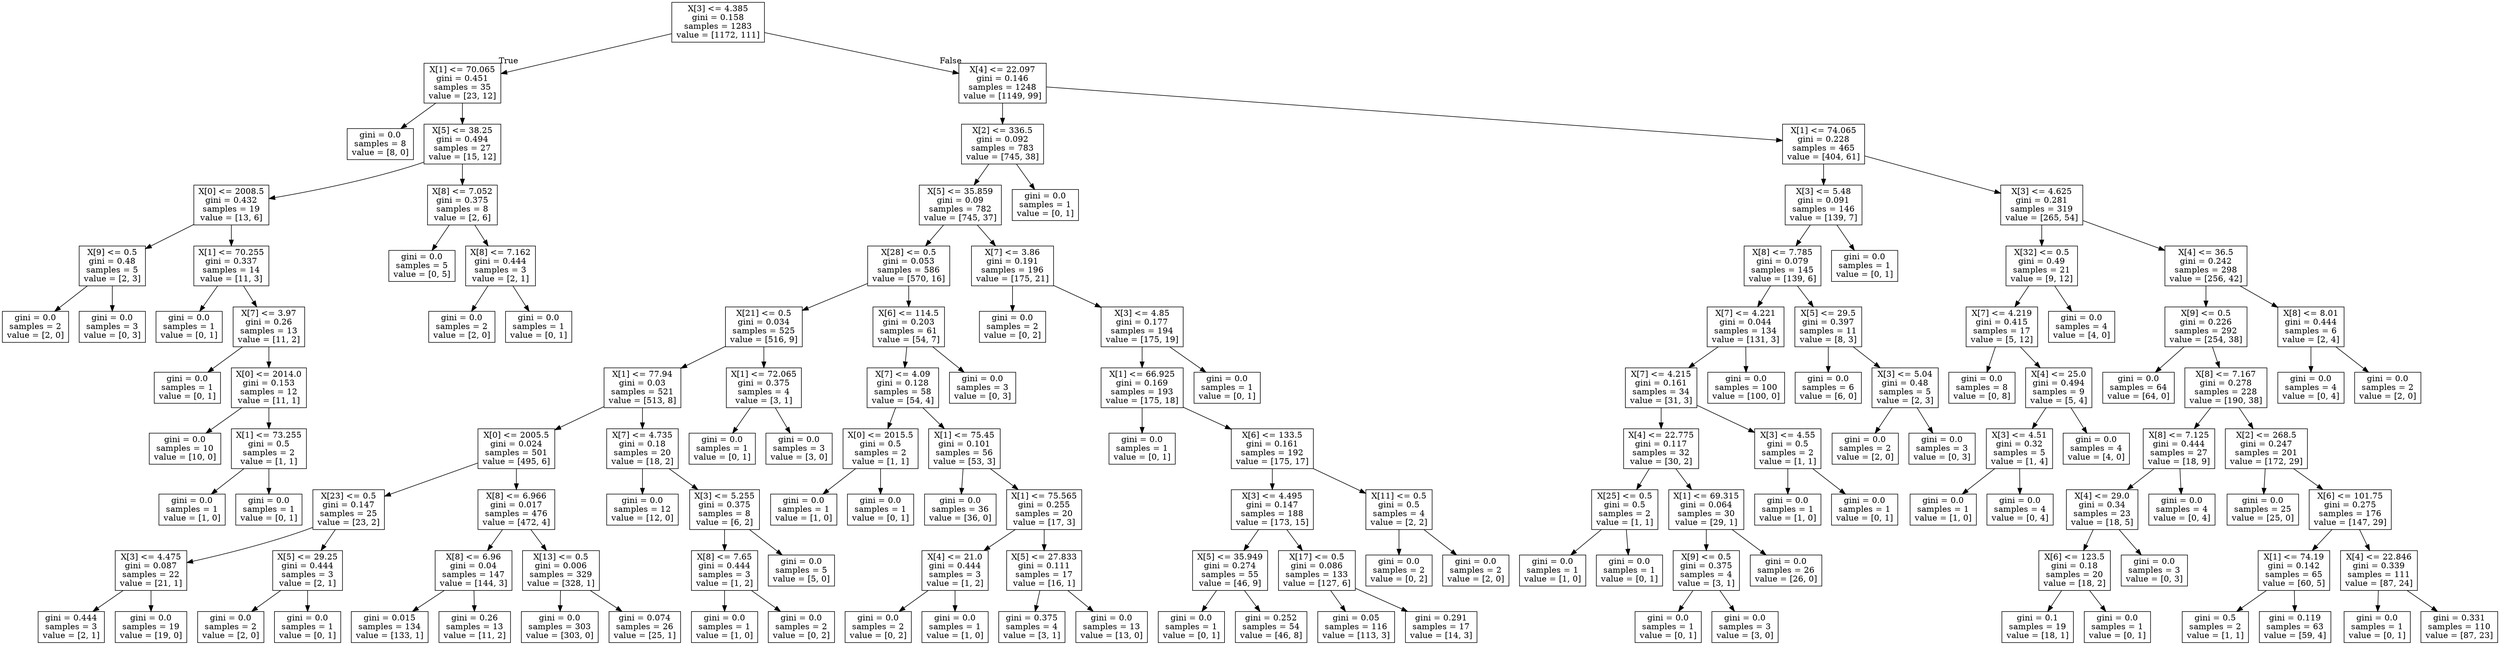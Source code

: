 digraph Tree {
node [shape=box] ;
0 [label="X[3] <= 4.385\ngini = 0.158\nsamples = 1283\nvalue = [1172, 111]"] ;
1 [label="X[1] <= 70.065\ngini = 0.451\nsamples = 35\nvalue = [23, 12]"] ;
0 -> 1 [labeldistance=2.5, labelangle=45, headlabel="True"] ;
2 [label="gini = 0.0\nsamples = 8\nvalue = [8, 0]"] ;
1 -> 2 ;
3 [label="X[5] <= 38.25\ngini = 0.494\nsamples = 27\nvalue = [15, 12]"] ;
1 -> 3 ;
4 [label="X[0] <= 2008.5\ngini = 0.432\nsamples = 19\nvalue = [13, 6]"] ;
3 -> 4 ;
5 [label="X[9] <= 0.5\ngini = 0.48\nsamples = 5\nvalue = [2, 3]"] ;
4 -> 5 ;
6 [label="gini = 0.0\nsamples = 2\nvalue = [2, 0]"] ;
5 -> 6 ;
7 [label="gini = 0.0\nsamples = 3\nvalue = [0, 3]"] ;
5 -> 7 ;
8 [label="X[1] <= 70.255\ngini = 0.337\nsamples = 14\nvalue = [11, 3]"] ;
4 -> 8 ;
9 [label="gini = 0.0\nsamples = 1\nvalue = [0, 1]"] ;
8 -> 9 ;
10 [label="X[7] <= 3.97\ngini = 0.26\nsamples = 13\nvalue = [11, 2]"] ;
8 -> 10 ;
11 [label="gini = 0.0\nsamples = 1\nvalue = [0, 1]"] ;
10 -> 11 ;
12 [label="X[0] <= 2014.0\ngini = 0.153\nsamples = 12\nvalue = [11, 1]"] ;
10 -> 12 ;
13 [label="gini = 0.0\nsamples = 10\nvalue = [10, 0]"] ;
12 -> 13 ;
14 [label="X[1] <= 73.255\ngini = 0.5\nsamples = 2\nvalue = [1, 1]"] ;
12 -> 14 ;
15 [label="gini = 0.0\nsamples = 1\nvalue = [1, 0]"] ;
14 -> 15 ;
16 [label="gini = 0.0\nsamples = 1\nvalue = [0, 1]"] ;
14 -> 16 ;
17 [label="X[8] <= 7.052\ngini = 0.375\nsamples = 8\nvalue = [2, 6]"] ;
3 -> 17 ;
18 [label="gini = 0.0\nsamples = 5\nvalue = [0, 5]"] ;
17 -> 18 ;
19 [label="X[8] <= 7.162\ngini = 0.444\nsamples = 3\nvalue = [2, 1]"] ;
17 -> 19 ;
20 [label="gini = 0.0\nsamples = 2\nvalue = [2, 0]"] ;
19 -> 20 ;
21 [label="gini = 0.0\nsamples = 1\nvalue = [0, 1]"] ;
19 -> 21 ;
22 [label="X[4] <= 22.097\ngini = 0.146\nsamples = 1248\nvalue = [1149, 99]"] ;
0 -> 22 [labeldistance=2.5, labelangle=-45, headlabel="False"] ;
23 [label="X[2] <= 336.5\ngini = 0.092\nsamples = 783\nvalue = [745, 38]"] ;
22 -> 23 ;
24 [label="X[5] <= 35.859\ngini = 0.09\nsamples = 782\nvalue = [745, 37]"] ;
23 -> 24 ;
25 [label="X[28] <= 0.5\ngini = 0.053\nsamples = 586\nvalue = [570, 16]"] ;
24 -> 25 ;
26 [label="X[21] <= 0.5\ngini = 0.034\nsamples = 525\nvalue = [516, 9]"] ;
25 -> 26 ;
27 [label="X[1] <= 77.94\ngini = 0.03\nsamples = 521\nvalue = [513, 8]"] ;
26 -> 27 ;
28 [label="X[0] <= 2005.5\ngini = 0.024\nsamples = 501\nvalue = [495, 6]"] ;
27 -> 28 ;
29 [label="X[23] <= 0.5\ngini = 0.147\nsamples = 25\nvalue = [23, 2]"] ;
28 -> 29 ;
30 [label="X[3] <= 4.475\ngini = 0.087\nsamples = 22\nvalue = [21, 1]"] ;
29 -> 30 ;
31 [label="gini = 0.444\nsamples = 3\nvalue = [2, 1]"] ;
30 -> 31 ;
32 [label="gini = 0.0\nsamples = 19\nvalue = [19, 0]"] ;
30 -> 32 ;
33 [label="X[5] <= 29.25\ngini = 0.444\nsamples = 3\nvalue = [2, 1]"] ;
29 -> 33 ;
34 [label="gini = 0.0\nsamples = 2\nvalue = [2, 0]"] ;
33 -> 34 ;
35 [label="gini = 0.0\nsamples = 1\nvalue = [0, 1]"] ;
33 -> 35 ;
36 [label="X[8] <= 6.966\ngini = 0.017\nsamples = 476\nvalue = [472, 4]"] ;
28 -> 36 ;
37 [label="X[8] <= 6.96\ngini = 0.04\nsamples = 147\nvalue = [144, 3]"] ;
36 -> 37 ;
38 [label="gini = 0.015\nsamples = 134\nvalue = [133, 1]"] ;
37 -> 38 ;
39 [label="gini = 0.26\nsamples = 13\nvalue = [11, 2]"] ;
37 -> 39 ;
40 [label="X[13] <= 0.5\ngini = 0.006\nsamples = 329\nvalue = [328, 1]"] ;
36 -> 40 ;
41 [label="gini = 0.0\nsamples = 303\nvalue = [303, 0]"] ;
40 -> 41 ;
42 [label="gini = 0.074\nsamples = 26\nvalue = [25, 1]"] ;
40 -> 42 ;
43 [label="X[7] <= 4.735\ngini = 0.18\nsamples = 20\nvalue = [18, 2]"] ;
27 -> 43 ;
44 [label="gini = 0.0\nsamples = 12\nvalue = [12, 0]"] ;
43 -> 44 ;
45 [label="X[3] <= 5.255\ngini = 0.375\nsamples = 8\nvalue = [6, 2]"] ;
43 -> 45 ;
46 [label="X[8] <= 7.65\ngini = 0.444\nsamples = 3\nvalue = [1, 2]"] ;
45 -> 46 ;
47 [label="gini = 0.0\nsamples = 1\nvalue = [1, 0]"] ;
46 -> 47 ;
48 [label="gini = 0.0\nsamples = 2\nvalue = [0, 2]"] ;
46 -> 48 ;
49 [label="gini = 0.0\nsamples = 5\nvalue = [5, 0]"] ;
45 -> 49 ;
50 [label="X[1] <= 72.065\ngini = 0.375\nsamples = 4\nvalue = [3, 1]"] ;
26 -> 50 ;
51 [label="gini = 0.0\nsamples = 1\nvalue = [0, 1]"] ;
50 -> 51 ;
52 [label="gini = 0.0\nsamples = 3\nvalue = [3, 0]"] ;
50 -> 52 ;
53 [label="X[6] <= 114.5\ngini = 0.203\nsamples = 61\nvalue = [54, 7]"] ;
25 -> 53 ;
54 [label="X[7] <= 4.09\ngini = 0.128\nsamples = 58\nvalue = [54, 4]"] ;
53 -> 54 ;
55 [label="X[0] <= 2015.5\ngini = 0.5\nsamples = 2\nvalue = [1, 1]"] ;
54 -> 55 ;
56 [label="gini = 0.0\nsamples = 1\nvalue = [1, 0]"] ;
55 -> 56 ;
57 [label="gini = 0.0\nsamples = 1\nvalue = [0, 1]"] ;
55 -> 57 ;
58 [label="X[1] <= 75.45\ngini = 0.101\nsamples = 56\nvalue = [53, 3]"] ;
54 -> 58 ;
59 [label="gini = 0.0\nsamples = 36\nvalue = [36, 0]"] ;
58 -> 59 ;
60 [label="X[1] <= 75.565\ngini = 0.255\nsamples = 20\nvalue = [17, 3]"] ;
58 -> 60 ;
61 [label="X[4] <= 21.0\ngini = 0.444\nsamples = 3\nvalue = [1, 2]"] ;
60 -> 61 ;
62 [label="gini = 0.0\nsamples = 2\nvalue = [0, 2]"] ;
61 -> 62 ;
63 [label="gini = 0.0\nsamples = 1\nvalue = [1, 0]"] ;
61 -> 63 ;
64 [label="X[5] <= 27.833\ngini = 0.111\nsamples = 17\nvalue = [16, 1]"] ;
60 -> 64 ;
65 [label="gini = 0.375\nsamples = 4\nvalue = [3, 1]"] ;
64 -> 65 ;
66 [label="gini = 0.0\nsamples = 13\nvalue = [13, 0]"] ;
64 -> 66 ;
67 [label="gini = 0.0\nsamples = 3\nvalue = [0, 3]"] ;
53 -> 67 ;
68 [label="X[7] <= 3.86\ngini = 0.191\nsamples = 196\nvalue = [175, 21]"] ;
24 -> 68 ;
69 [label="gini = 0.0\nsamples = 2\nvalue = [0, 2]"] ;
68 -> 69 ;
70 [label="X[3] <= 4.85\ngini = 0.177\nsamples = 194\nvalue = [175, 19]"] ;
68 -> 70 ;
71 [label="X[1] <= 66.925\ngini = 0.169\nsamples = 193\nvalue = [175, 18]"] ;
70 -> 71 ;
72 [label="gini = 0.0\nsamples = 1\nvalue = [0, 1]"] ;
71 -> 72 ;
73 [label="X[6] <= 133.5\ngini = 0.161\nsamples = 192\nvalue = [175, 17]"] ;
71 -> 73 ;
74 [label="X[3] <= 4.495\ngini = 0.147\nsamples = 188\nvalue = [173, 15]"] ;
73 -> 74 ;
75 [label="X[5] <= 35.949\ngini = 0.274\nsamples = 55\nvalue = [46, 9]"] ;
74 -> 75 ;
76 [label="gini = 0.0\nsamples = 1\nvalue = [0, 1]"] ;
75 -> 76 ;
77 [label="gini = 0.252\nsamples = 54\nvalue = [46, 8]"] ;
75 -> 77 ;
78 [label="X[17] <= 0.5\ngini = 0.086\nsamples = 133\nvalue = [127, 6]"] ;
74 -> 78 ;
79 [label="gini = 0.05\nsamples = 116\nvalue = [113, 3]"] ;
78 -> 79 ;
80 [label="gini = 0.291\nsamples = 17\nvalue = [14, 3]"] ;
78 -> 80 ;
81 [label="X[11] <= 0.5\ngini = 0.5\nsamples = 4\nvalue = [2, 2]"] ;
73 -> 81 ;
82 [label="gini = 0.0\nsamples = 2\nvalue = [0, 2]"] ;
81 -> 82 ;
83 [label="gini = 0.0\nsamples = 2\nvalue = [2, 0]"] ;
81 -> 83 ;
84 [label="gini = 0.0\nsamples = 1\nvalue = [0, 1]"] ;
70 -> 84 ;
85 [label="gini = 0.0\nsamples = 1\nvalue = [0, 1]"] ;
23 -> 85 ;
86 [label="X[1] <= 74.065\ngini = 0.228\nsamples = 465\nvalue = [404, 61]"] ;
22 -> 86 ;
87 [label="X[3] <= 5.48\ngini = 0.091\nsamples = 146\nvalue = [139, 7]"] ;
86 -> 87 ;
88 [label="X[8] <= 7.785\ngini = 0.079\nsamples = 145\nvalue = [139, 6]"] ;
87 -> 88 ;
89 [label="X[7] <= 4.221\ngini = 0.044\nsamples = 134\nvalue = [131, 3]"] ;
88 -> 89 ;
90 [label="X[7] <= 4.215\ngini = 0.161\nsamples = 34\nvalue = [31, 3]"] ;
89 -> 90 ;
91 [label="X[4] <= 22.775\ngini = 0.117\nsamples = 32\nvalue = [30, 2]"] ;
90 -> 91 ;
92 [label="X[25] <= 0.5\ngini = 0.5\nsamples = 2\nvalue = [1, 1]"] ;
91 -> 92 ;
93 [label="gini = 0.0\nsamples = 1\nvalue = [1, 0]"] ;
92 -> 93 ;
94 [label="gini = 0.0\nsamples = 1\nvalue = [0, 1]"] ;
92 -> 94 ;
95 [label="X[1] <= 69.315\ngini = 0.064\nsamples = 30\nvalue = [29, 1]"] ;
91 -> 95 ;
96 [label="X[9] <= 0.5\ngini = 0.375\nsamples = 4\nvalue = [3, 1]"] ;
95 -> 96 ;
97 [label="gini = 0.0\nsamples = 1\nvalue = [0, 1]"] ;
96 -> 97 ;
98 [label="gini = 0.0\nsamples = 3\nvalue = [3, 0]"] ;
96 -> 98 ;
99 [label="gini = 0.0\nsamples = 26\nvalue = [26, 0]"] ;
95 -> 99 ;
100 [label="X[3] <= 4.55\ngini = 0.5\nsamples = 2\nvalue = [1, 1]"] ;
90 -> 100 ;
101 [label="gini = 0.0\nsamples = 1\nvalue = [1, 0]"] ;
100 -> 101 ;
102 [label="gini = 0.0\nsamples = 1\nvalue = [0, 1]"] ;
100 -> 102 ;
103 [label="gini = 0.0\nsamples = 100\nvalue = [100, 0]"] ;
89 -> 103 ;
104 [label="X[5] <= 29.5\ngini = 0.397\nsamples = 11\nvalue = [8, 3]"] ;
88 -> 104 ;
105 [label="gini = 0.0\nsamples = 6\nvalue = [6, 0]"] ;
104 -> 105 ;
106 [label="X[3] <= 5.04\ngini = 0.48\nsamples = 5\nvalue = [2, 3]"] ;
104 -> 106 ;
107 [label="gini = 0.0\nsamples = 2\nvalue = [2, 0]"] ;
106 -> 107 ;
108 [label="gini = 0.0\nsamples = 3\nvalue = [0, 3]"] ;
106 -> 108 ;
109 [label="gini = 0.0\nsamples = 1\nvalue = [0, 1]"] ;
87 -> 109 ;
110 [label="X[3] <= 4.625\ngini = 0.281\nsamples = 319\nvalue = [265, 54]"] ;
86 -> 110 ;
111 [label="X[32] <= 0.5\ngini = 0.49\nsamples = 21\nvalue = [9, 12]"] ;
110 -> 111 ;
112 [label="X[7] <= 4.219\ngini = 0.415\nsamples = 17\nvalue = [5, 12]"] ;
111 -> 112 ;
113 [label="gini = 0.0\nsamples = 8\nvalue = [0, 8]"] ;
112 -> 113 ;
114 [label="X[4] <= 25.0\ngini = 0.494\nsamples = 9\nvalue = [5, 4]"] ;
112 -> 114 ;
115 [label="X[3] <= 4.51\ngini = 0.32\nsamples = 5\nvalue = [1, 4]"] ;
114 -> 115 ;
116 [label="gini = 0.0\nsamples = 1\nvalue = [1, 0]"] ;
115 -> 116 ;
117 [label="gini = 0.0\nsamples = 4\nvalue = [0, 4]"] ;
115 -> 117 ;
118 [label="gini = 0.0\nsamples = 4\nvalue = [4, 0]"] ;
114 -> 118 ;
119 [label="gini = 0.0\nsamples = 4\nvalue = [4, 0]"] ;
111 -> 119 ;
120 [label="X[4] <= 36.5\ngini = 0.242\nsamples = 298\nvalue = [256, 42]"] ;
110 -> 120 ;
121 [label="X[9] <= 0.5\ngini = 0.226\nsamples = 292\nvalue = [254, 38]"] ;
120 -> 121 ;
122 [label="gini = 0.0\nsamples = 64\nvalue = [64, 0]"] ;
121 -> 122 ;
123 [label="X[8] <= 7.167\ngini = 0.278\nsamples = 228\nvalue = [190, 38]"] ;
121 -> 123 ;
124 [label="X[8] <= 7.125\ngini = 0.444\nsamples = 27\nvalue = [18, 9]"] ;
123 -> 124 ;
125 [label="X[4] <= 29.0\ngini = 0.34\nsamples = 23\nvalue = [18, 5]"] ;
124 -> 125 ;
126 [label="X[6] <= 123.5\ngini = 0.18\nsamples = 20\nvalue = [18, 2]"] ;
125 -> 126 ;
127 [label="gini = 0.1\nsamples = 19\nvalue = [18, 1]"] ;
126 -> 127 ;
128 [label="gini = 0.0\nsamples = 1\nvalue = [0, 1]"] ;
126 -> 128 ;
129 [label="gini = 0.0\nsamples = 3\nvalue = [0, 3]"] ;
125 -> 129 ;
130 [label="gini = 0.0\nsamples = 4\nvalue = [0, 4]"] ;
124 -> 130 ;
131 [label="X[2] <= 268.5\ngini = 0.247\nsamples = 201\nvalue = [172, 29]"] ;
123 -> 131 ;
132 [label="gini = 0.0\nsamples = 25\nvalue = [25, 0]"] ;
131 -> 132 ;
133 [label="X[6] <= 101.75\ngini = 0.275\nsamples = 176\nvalue = [147, 29]"] ;
131 -> 133 ;
134 [label="X[1] <= 74.19\ngini = 0.142\nsamples = 65\nvalue = [60, 5]"] ;
133 -> 134 ;
135 [label="gini = 0.5\nsamples = 2\nvalue = [1, 1]"] ;
134 -> 135 ;
136 [label="gini = 0.119\nsamples = 63\nvalue = [59, 4]"] ;
134 -> 136 ;
137 [label="X[4] <= 22.846\ngini = 0.339\nsamples = 111\nvalue = [87, 24]"] ;
133 -> 137 ;
138 [label="gini = 0.0\nsamples = 1\nvalue = [0, 1]"] ;
137 -> 138 ;
139 [label="gini = 0.331\nsamples = 110\nvalue = [87, 23]"] ;
137 -> 139 ;
140 [label="X[8] <= 8.01\ngini = 0.444\nsamples = 6\nvalue = [2, 4]"] ;
120 -> 140 ;
141 [label="gini = 0.0\nsamples = 4\nvalue = [0, 4]"] ;
140 -> 141 ;
142 [label="gini = 0.0\nsamples = 2\nvalue = [2, 0]"] ;
140 -> 142 ;
}